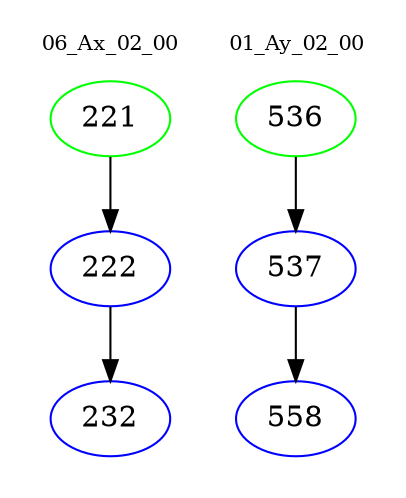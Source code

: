 digraph{
subgraph cluster_0 {
color = white
label = "06_Ax_02_00";
fontsize=10;
T0_221 [label="221", color="green"]
T0_221 -> T0_222 [color="black"]
T0_222 [label="222", color="blue"]
T0_222 -> T0_232 [color="black"]
T0_232 [label="232", color="blue"]
}
subgraph cluster_1 {
color = white
label = "01_Ay_02_00";
fontsize=10;
T1_536 [label="536", color="green"]
T1_536 -> T1_537 [color="black"]
T1_537 [label="537", color="blue"]
T1_537 -> T1_558 [color="black"]
T1_558 [label="558", color="blue"]
}
}
